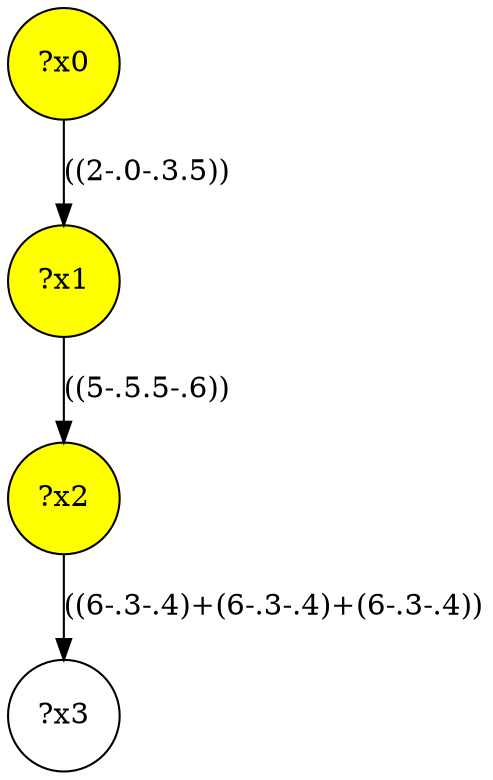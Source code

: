 digraph g {
	x1 [fillcolor="yellow", style="filled," shape=circle, label="?x1"];
	x2 [fillcolor="yellow", style="filled," shape=circle, label="?x2"];
	x0 [fillcolor="yellow", style="filled," shape=circle, label="?x0"];
	x0 -> x1 [label="((2-.0-.3.5))"];
	x1 -> x2 [label="((5-.5.5-.6))"];
	x3 [shape=circle, label="?x3"];
	x2 -> x3 [label="((6-.3-.4)+(6-.3-.4)+(6-.3-.4))"];
}
